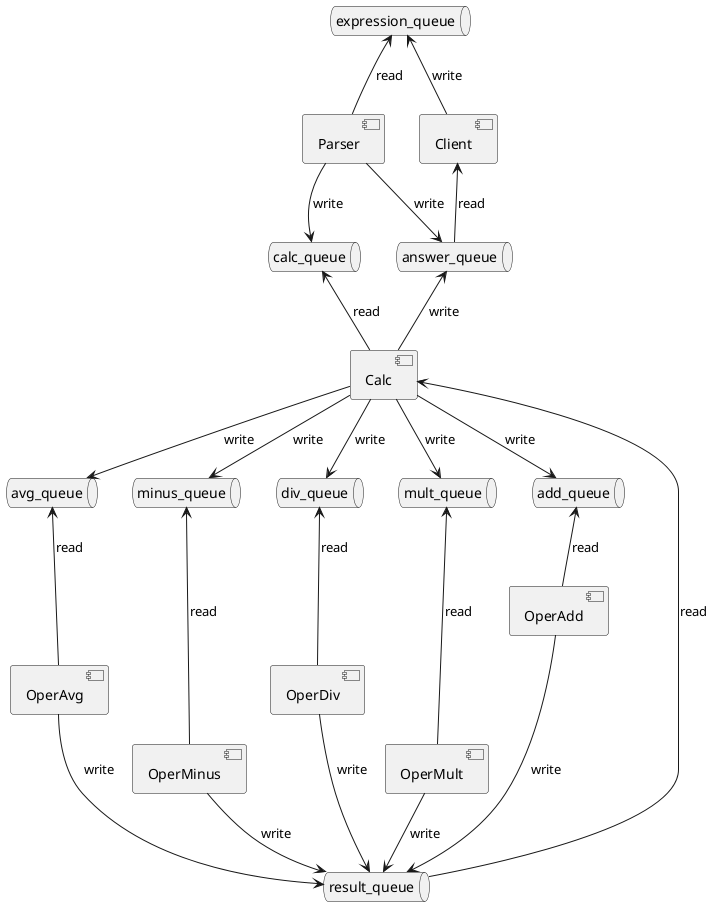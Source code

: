 @startuml

    queue "expression_queue"
    queue "calc_queue"
    queue "answer_queue"
    queue "add_queue"
    queue "mult_queue"
    queue "div_queue"
    queue "minus_queue"
    queue "result_queue"
    queue avg_queue



    component Parser
    component Calc
    component OperAdd
    component OperMinus
    component OperMult
    component OperDiv
    component OperAvg
    component Client

Client -up-> expression_queue: write
Client <-- answer_queue: read

Parser -up-> "expression_queue" : read
Parser -down-> "calc_queue" : write
Parser -right-> "answer_queue" : write

Calc -up-> "calc_queue" : read

Calc -down-> "add_queue" : write
Calc -down-> "mult_queue" : write
Calc -down-> "div_queue" : write
Calc -down-> "minus_queue" : write
Calc -down-> "avg_queue" : write
Calc -up-> "answer_queue" : write
Calc <----- "result_queue" : read

OperAdd -up-> "add_queue" : read
OperAdd -down-> "result_queue" : write

OperMult -up-> "mult_queue" : read
OperMult -down-> "result_queue" : write

OperDiv -up-> "div_queue" : read
OperDiv -down-> "result_queue" : write

OperMinus -up-> "minus_queue" : read
OperMinus -down-> "result_queue" : write

OperAvg -up-> "avg_queue" : read
OperAvg -down-> "result_queue" : write

@enduml
